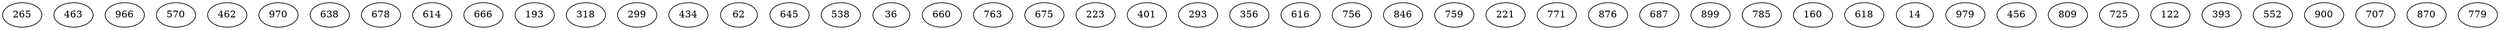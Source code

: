 graph g {
  265;
  463;
  966;
  570;
  462;
  970;
  638;
  678;
  614;
  666;
  193;
  318;
  299;
  434;
  62;
  645;
  538;
  36;
  660;
  763;
  675;
  223;
  401;
  293;
  356;
  616;
  756;
  846;
  759;
  221;
  771;
  876;
  687;
  899;
  785;
  160;
  618;
  14;
  979;
  456;
  809;
  725;
  122;
  393;
  552;
  900;
  223;
  707;
  870;
  779;
}
